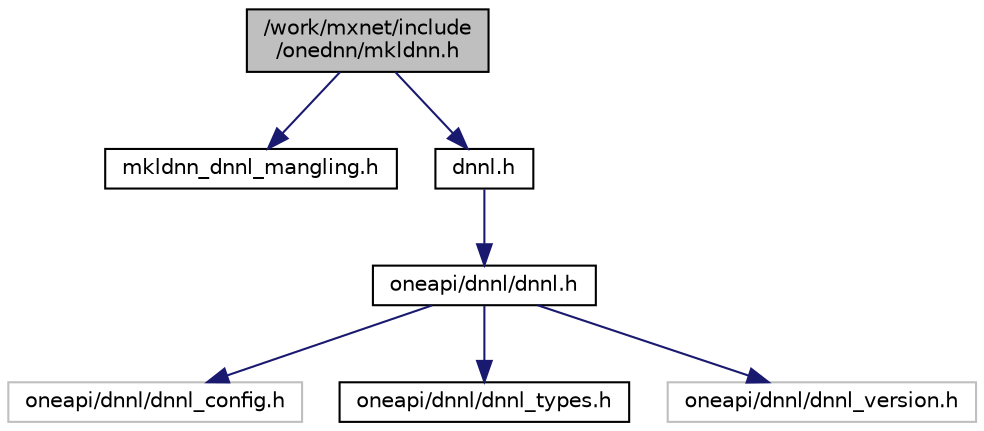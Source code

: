 digraph "/work/mxnet/include/onednn/mkldnn.h"
{
 // LATEX_PDF_SIZE
  edge [fontname="Helvetica",fontsize="10",labelfontname="Helvetica",labelfontsize="10"];
  node [fontname="Helvetica",fontsize="10",shape=record];
  Node1 [label="/work/mxnet/include\l/onednn/mkldnn.h",height=0.2,width=0.4,color="black", fillcolor="grey75", style="filled", fontcolor="black",tooltip=" "];
  Node1 -> Node2 [color="midnightblue",fontsize="10",style="solid",fontname="Helvetica"];
  Node2 [label="mkldnn_dnnl_mangling.h",height=0.2,width=0.4,color="black", fillcolor="white", style="filled",URL="$mkldnn__dnnl__mangling_8h.html",tooltip=" "];
  Node1 -> Node3 [color="midnightblue",fontsize="10",style="solid",fontname="Helvetica"];
  Node3 [label="dnnl.h",height=0.2,width=0.4,color="black", fillcolor="white", style="filled",URL="$dnnl_8h.html",tooltip=" "];
  Node3 -> Node4 [color="midnightblue",fontsize="10",style="solid",fontname="Helvetica"];
  Node4 [label="oneapi/dnnl/dnnl.h",height=0.2,width=0.4,color="black", fillcolor="white", style="filled",URL="$oneapi_2dnnl_2dnnl_8h.html",tooltip=" "];
  Node4 -> Node5 [color="midnightblue",fontsize="10",style="solid",fontname="Helvetica"];
  Node5 [label="oneapi/dnnl/dnnl_config.h",height=0.2,width=0.4,color="grey75", fillcolor="white", style="filled",tooltip=" "];
  Node4 -> Node6 [color="midnightblue",fontsize="10",style="solid",fontname="Helvetica"];
  Node6 [label="oneapi/dnnl/dnnl_types.h",height=0.2,width=0.4,color="black", fillcolor="white", style="filled",URL="$oneapi_2dnnl_2dnnl__types_8h.html",tooltip=" "];
  Node4 -> Node7 [color="midnightblue",fontsize="10",style="solid",fontname="Helvetica"];
  Node7 [label="oneapi/dnnl/dnnl_version.h",height=0.2,width=0.4,color="grey75", fillcolor="white", style="filled",tooltip=" "];
}
